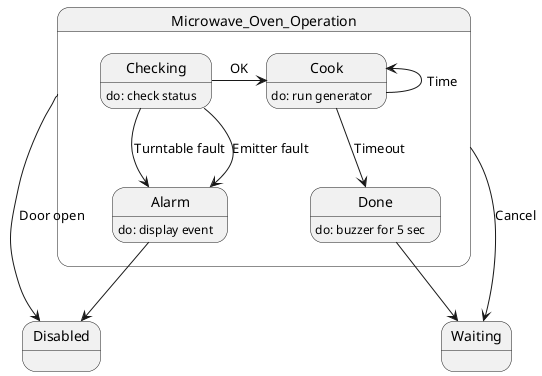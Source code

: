 @startuml

/'
This diagram based on Fig 5.17 p157
Sommerville, 10th ed.
'/

state Microwave_Oven_Operation {
Checking : do: check status

Checking -> Cook : OK
Cook : do: run generator

Checking --> Alarm : Turntable fault

Checking --> Alarm : Emitter fault

Alarm: do: display event

Cook --> Done : Timeout
Cook -up-> Cook : Time


Done: do: buzzer for 5 sec

}

Alarm --> Disabled
Microwave_Oven_Operation --> Disabled : Door open

Done --> Waiting
Microwave_Oven_Operation --> Waiting : Cancel

@enduml